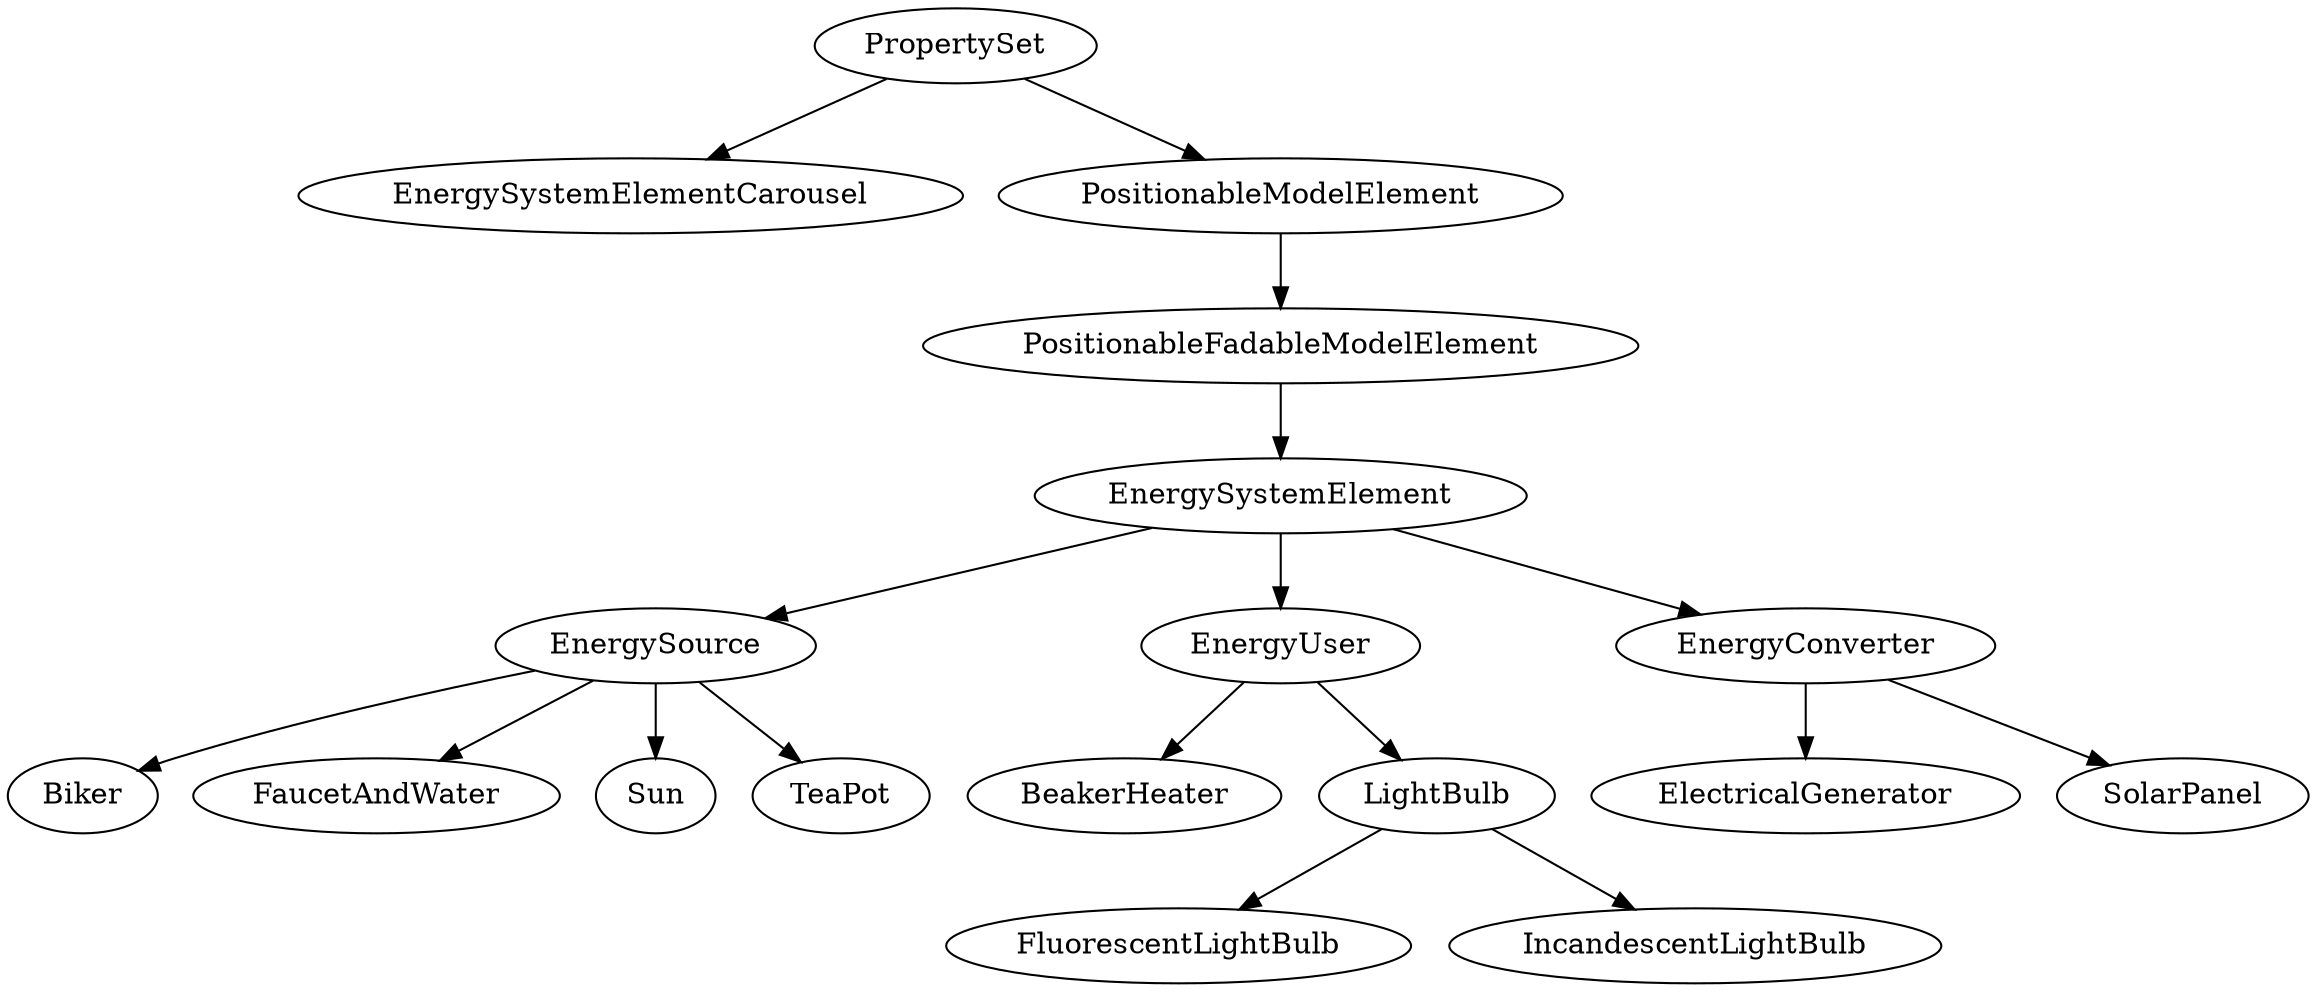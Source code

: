 digraph G {
   PropertySet -> {EnergySystemElementCarousel, PositionableModelElement};

   PositionableModelElement -> PositionableFadableModelElement -> EnergySystemElement;

   EnergySystemElement -> {EnergySource, EnergyUser, EnergyConverter};

   EnergyUser -> {BeakerHeater, LightBulb};

   EnergySource -> {Biker, FaucetAndWater, Sun, TeaPot};

   EnergyConverter -> {ElectricalGenerator, SolarPanel};

   LightBulb -> {FluorescentLightBulb, IncandescentLightBulb};
}
